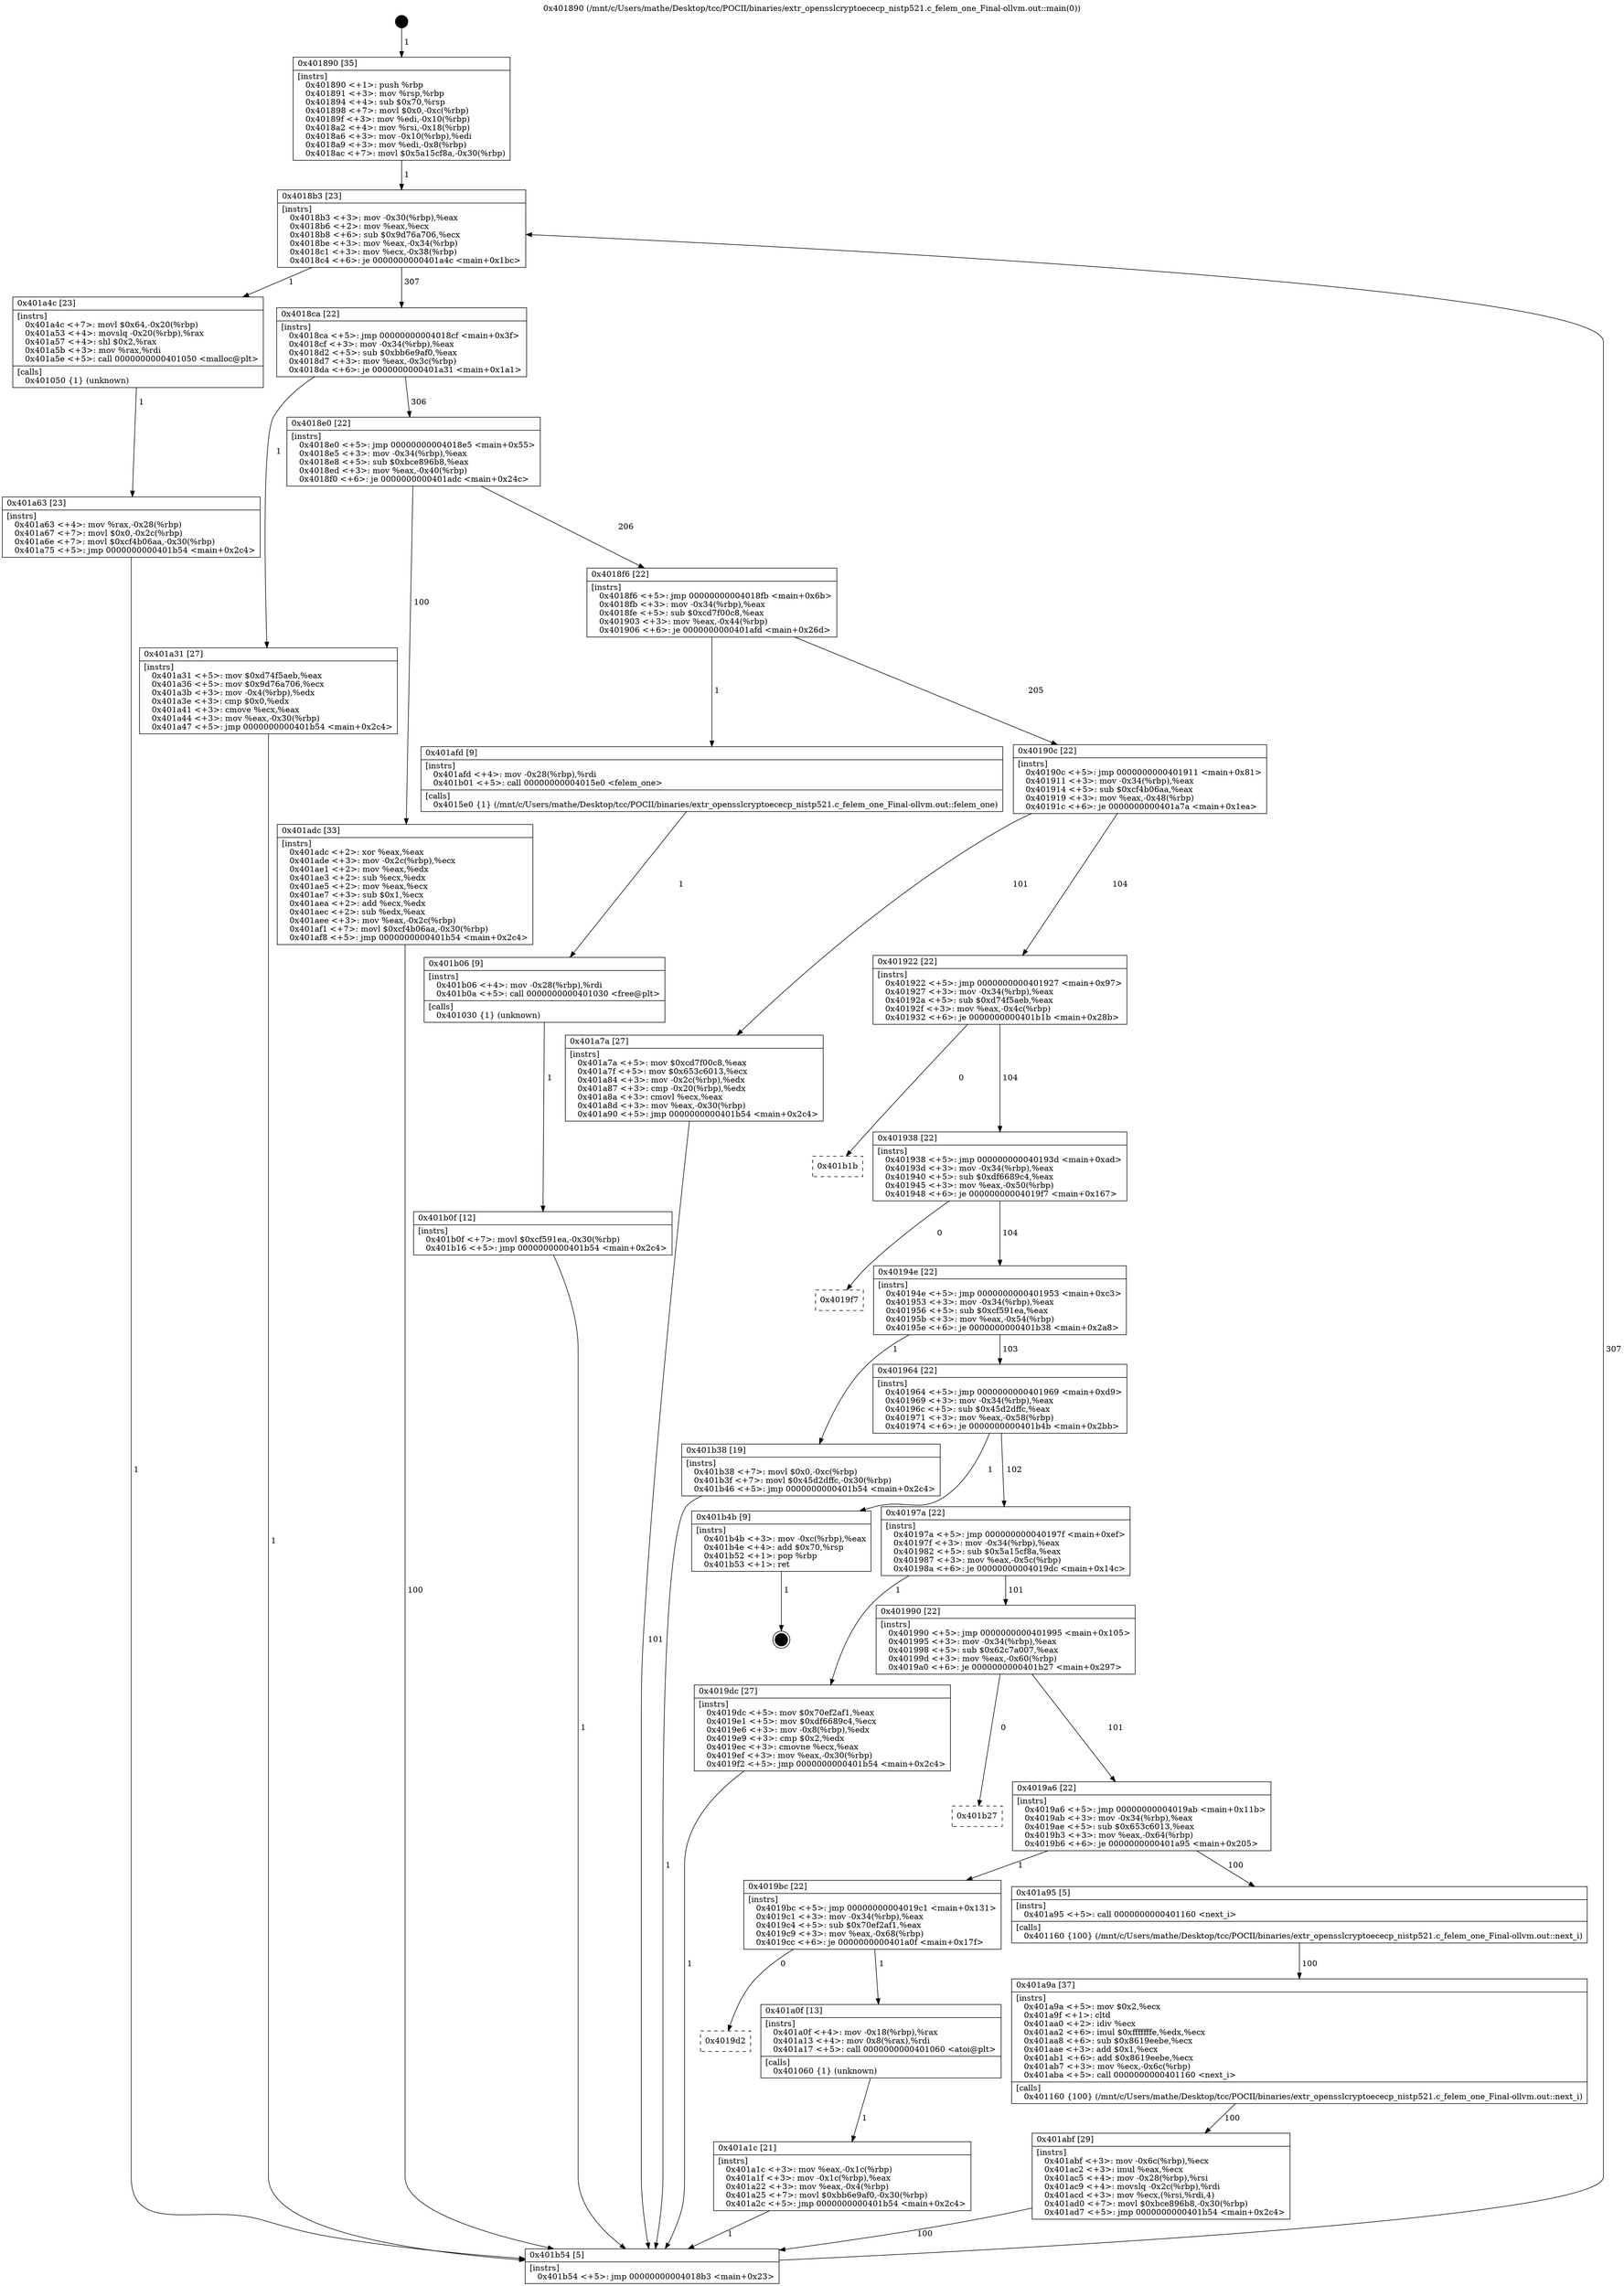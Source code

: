 digraph "0x401890" {
  label = "0x401890 (/mnt/c/Users/mathe/Desktop/tcc/POCII/binaries/extr_opensslcryptoececp_nistp521.c_felem_one_Final-ollvm.out::main(0))"
  labelloc = "t"
  node[shape=record]

  Entry [label="",width=0.3,height=0.3,shape=circle,fillcolor=black,style=filled]
  "0x4018b3" [label="{
     0x4018b3 [23]\l
     | [instrs]\l
     &nbsp;&nbsp;0x4018b3 \<+3\>: mov -0x30(%rbp),%eax\l
     &nbsp;&nbsp;0x4018b6 \<+2\>: mov %eax,%ecx\l
     &nbsp;&nbsp;0x4018b8 \<+6\>: sub $0x9d76a706,%ecx\l
     &nbsp;&nbsp;0x4018be \<+3\>: mov %eax,-0x34(%rbp)\l
     &nbsp;&nbsp;0x4018c1 \<+3\>: mov %ecx,-0x38(%rbp)\l
     &nbsp;&nbsp;0x4018c4 \<+6\>: je 0000000000401a4c \<main+0x1bc\>\l
  }"]
  "0x401a4c" [label="{
     0x401a4c [23]\l
     | [instrs]\l
     &nbsp;&nbsp;0x401a4c \<+7\>: movl $0x64,-0x20(%rbp)\l
     &nbsp;&nbsp;0x401a53 \<+4\>: movslq -0x20(%rbp),%rax\l
     &nbsp;&nbsp;0x401a57 \<+4\>: shl $0x2,%rax\l
     &nbsp;&nbsp;0x401a5b \<+3\>: mov %rax,%rdi\l
     &nbsp;&nbsp;0x401a5e \<+5\>: call 0000000000401050 \<malloc@plt\>\l
     | [calls]\l
     &nbsp;&nbsp;0x401050 \{1\} (unknown)\l
  }"]
  "0x4018ca" [label="{
     0x4018ca [22]\l
     | [instrs]\l
     &nbsp;&nbsp;0x4018ca \<+5\>: jmp 00000000004018cf \<main+0x3f\>\l
     &nbsp;&nbsp;0x4018cf \<+3\>: mov -0x34(%rbp),%eax\l
     &nbsp;&nbsp;0x4018d2 \<+5\>: sub $0xbb6e9af0,%eax\l
     &nbsp;&nbsp;0x4018d7 \<+3\>: mov %eax,-0x3c(%rbp)\l
     &nbsp;&nbsp;0x4018da \<+6\>: je 0000000000401a31 \<main+0x1a1\>\l
  }"]
  Exit [label="",width=0.3,height=0.3,shape=circle,fillcolor=black,style=filled,peripheries=2]
  "0x401a31" [label="{
     0x401a31 [27]\l
     | [instrs]\l
     &nbsp;&nbsp;0x401a31 \<+5\>: mov $0xd74f5aeb,%eax\l
     &nbsp;&nbsp;0x401a36 \<+5\>: mov $0x9d76a706,%ecx\l
     &nbsp;&nbsp;0x401a3b \<+3\>: mov -0x4(%rbp),%edx\l
     &nbsp;&nbsp;0x401a3e \<+3\>: cmp $0x0,%edx\l
     &nbsp;&nbsp;0x401a41 \<+3\>: cmove %ecx,%eax\l
     &nbsp;&nbsp;0x401a44 \<+3\>: mov %eax,-0x30(%rbp)\l
     &nbsp;&nbsp;0x401a47 \<+5\>: jmp 0000000000401b54 \<main+0x2c4\>\l
  }"]
  "0x4018e0" [label="{
     0x4018e0 [22]\l
     | [instrs]\l
     &nbsp;&nbsp;0x4018e0 \<+5\>: jmp 00000000004018e5 \<main+0x55\>\l
     &nbsp;&nbsp;0x4018e5 \<+3\>: mov -0x34(%rbp),%eax\l
     &nbsp;&nbsp;0x4018e8 \<+5\>: sub $0xbce896b8,%eax\l
     &nbsp;&nbsp;0x4018ed \<+3\>: mov %eax,-0x40(%rbp)\l
     &nbsp;&nbsp;0x4018f0 \<+6\>: je 0000000000401adc \<main+0x24c\>\l
  }"]
  "0x401b0f" [label="{
     0x401b0f [12]\l
     | [instrs]\l
     &nbsp;&nbsp;0x401b0f \<+7\>: movl $0xcf591ea,-0x30(%rbp)\l
     &nbsp;&nbsp;0x401b16 \<+5\>: jmp 0000000000401b54 \<main+0x2c4\>\l
  }"]
  "0x401adc" [label="{
     0x401adc [33]\l
     | [instrs]\l
     &nbsp;&nbsp;0x401adc \<+2\>: xor %eax,%eax\l
     &nbsp;&nbsp;0x401ade \<+3\>: mov -0x2c(%rbp),%ecx\l
     &nbsp;&nbsp;0x401ae1 \<+2\>: mov %eax,%edx\l
     &nbsp;&nbsp;0x401ae3 \<+2\>: sub %ecx,%edx\l
     &nbsp;&nbsp;0x401ae5 \<+2\>: mov %eax,%ecx\l
     &nbsp;&nbsp;0x401ae7 \<+3\>: sub $0x1,%ecx\l
     &nbsp;&nbsp;0x401aea \<+2\>: add %ecx,%edx\l
     &nbsp;&nbsp;0x401aec \<+2\>: sub %edx,%eax\l
     &nbsp;&nbsp;0x401aee \<+3\>: mov %eax,-0x2c(%rbp)\l
     &nbsp;&nbsp;0x401af1 \<+7\>: movl $0xcf4b06aa,-0x30(%rbp)\l
     &nbsp;&nbsp;0x401af8 \<+5\>: jmp 0000000000401b54 \<main+0x2c4\>\l
  }"]
  "0x4018f6" [label="{
     0x4018f6 [22]\l
     | [instrs]\l
     &nbsp;&nbsp;0x4018f6 \<+5\>: jmp 00000000004018fb \<main+0x6b\>\l
     &nbsp;&nbsp;0x4018fb \<+3\>: mov -0x34(%rbp),%eax\l
     &nbsp;&nbsp;0x4018fe \<+5\>: sub $0xcd7f00c8,%eax\l
     &nbsp;&nbsp;0x401903 \<+3\>: mov %eax,-0x44(%rbp)\l
     &nbsp;&nbsp;0x401906 \<+6\>: je 0000000000401afd \<main+0x26d\>\l
  }"]
  "0x401b06" [label="{
     0x401b06 [9]\l
     | [instrs]\l
     &nbsp;&nbsp;0x401b06 \<+4\>: mov -0x28(%rbp),%rdi\l
     &nbsp;&nbsp;0x401b0a \<+5\>: call 0000000000401030 \<free@plt\>\l
     | [calls]\l
     &nbsp;&nbsp;0x401030 \{1\} (unknown)\l
  }"]
  "0x401afd" [label="{
     0x401afd [9]\l
     | [instrs]\l
     &nbsp;&nbsp;0x401afd \<+4\>: mov -0x28(%rbp),%rdi\l
     &nbsp;&nbsp;0x401b01 \<+5\>: call 00000000004015e0 \<felem_one\>\l
     | [calls]\l
     &nbsp;&nbsp;0x4015e0 \{1\} (/mnt/c/Users/mathe/Desktop/tcc/POCII/binaries/extr_opensslcryptoececp_nistp521.c_felem_one_Final-ollvm.out::felem_one)\l
  }"]
  "0x40190c" [label="{
     0x40190c [22]\l
     | [instrs]\l
     &nbsp;&nbsp;0x40190c \<+5\>: jmp 0000000000401911 \<main+0x81\>\l
     &nbsp;&nbsp;0x401911 \<+3\>: mov -0x34(%rbp),%eax\l
     &nbsp;&nbsp;0x401914 \<+5\>: sub $0xcf4b06aa,%eax\l
     &nbsp;&nbsp;0x401919 \<+3\>: mov %eax,-0x48(%rbp)\l
     &nbsp;&nbsp;0x40191c \<+6\>: je 0000000000401a7a \<main+0x1ea\>\l
  }"]
  "0x401abf" [label="{
     0x401abf [29]\l
     | [instrs]\l
     &nbsp;&nbsp;0x401abf \<+3\>: mov -0x6c(%rbp),%ecx\l
     &nbsp;&nbsp;0x401ac2 \<+3\>: imul %eax,%ecx\l
     &nbsp;&nbsp;0x401ac5 \<+4\>: mov -0x28(%rbp),%rsi\l
     &nbsp;&nbsp;0x401ac9 \<+4\>: movslq -0x2c(%rbp),%rdi\l
     &nbsp;&nbsp;0x401acd \<+3\>: mov %ecx,(%rsi,%rdi,4)\l
     &nbsp;&nbsp;0x401ad0 \<+7\>: movl $0xbce896b8,-0x30(%rbp)\l
     &nbsp;&nbsp;0x401ad7 \<+5\>: jmp 0000000000401b54 \<main+0x2c4\>\l
  }"]
  "0x401a7a" [label="{
     0x401a7a [27]\l
     | [instrs]\l
     &nbsp;&nbsp;0x401a7a \<+5\>: mov $0xcd7f00c8,%eax\l
     &nbsp;&nbsp;0x401a7f \<+5\>: mov $0x653c6013,%ecx\l
     &nbsp;&nbsp;0x401a84 \<+3\>: mov -0x2c(%rbp),%edx\l
     &nbsp;&nbsp;0x401a87 \<+3\>: cmp -0x20(%rbp),%edx\l
     &nbsp;&nbsp;0x401a8a \<+3\>: cmovl %ecx,%eax\l
     &nbsp;&nbsp;0x401a8d \<+3\>: mov %eax,-0x30(%rbp)\l
     &nbsp;&nbsp;0x401a90 \<+5\>: jmp 0000000000401b54 \<main+0x2c4\>\l
  }"]
  "0x401922" [label="{
     0x401922 [22]\l
     | [instrs]\l
     &nbsp;&nbsp;0x401922 \<+5\>: jmp 0000000000401927 \<main+0x97\>\l
     &nbsp;&nbsp;0x401927 \<+3\>: mov -0x34(%rbp),%eax\l
     &nbsp;&nbsp;0x40192a \<+5\>: sub $0xd74f5aeb,%eax\l
     &nbsp;&nbsp;0x40192f \<+3\>: mov %eax,-0x4c(%rbp)\l
     &nbsp;&nbsp;0x401932 \<+6\>: je 0000000000401b1b \<main+0x28b\>\l
  }"]
  "0x401a9a" [label="{
     0x401a9a [37]\l
     | [instrs]\l
     &nbsp;&nbsp;0x401a9a \<+5\>: mov $0x2,%ecx\l
     &nbsp;&nbsp;0x401a9f \<+1\>: cltd\l
     &nbsp;&nbsp;0x401aa0 \<+2\>: idiv %ecx\l
     &nbsp;&nbsp;0x401aa2 \<+6\>: imul $0xfffffffe,%edx,%ecx\l
     &nbsp;&nbsp;0x401aa8 \<+6\>: sub $0x8619eebe,%ecx\l
     &nbsp;&nbsp;0x401aae \<+3\>: add $0x1,%ecx\l
     &nbsp;&nbsp;0x401ab1 \<+6\>: add $0x8619eebe,%ecx\l
     &nbsp;&nbsp;0x401ab7 \<+3\>: mov %ecx,-0x6c(%rbp)\l
     &nbsp;&nbsp;0x401aba \<+5\>: call 0000000000401160 \<next_i\>\l
     | [calls]\l
     &nbsp;&nbsp;0x401160 \{100\} (/mnt/c/Users/mathe/Desktop/tcc/POCII/binaries/extr_opensslcryptoececp_nistp521.c_felem_one_Final-ollvm.out::next_i)\l
  }"]
  "0x401b1b" [label="{
     0x401b1b\l
  }", style=dashed]
  "0x401938" [label="{
     0x401938 [22]\l
     | [instrs]\l
     &nbsp;&nbsp;0x401938 \<+5\>: jmp 000000000040193d \<main+0xad\>\l
     &nbsp;&nbsp;0x40193d \<+3\>: mov -0x34(%rbp),%eax\l
     &nbsp;&nbsp;0x401940 \<+5\>: sub $0xdf6689c4,%eax\l
     &nbsp;&nbsp;0x401945 \<+3\>: mov %eax,-0x50(%rbp)\l
     &nbsp;&nbsp;0x401948 \<+6\>: je 00000000004019f7 \<main+0x167\>\l
  }"]
  "0x401a63" [label="{
     0x401a63 [23]\l
     | [instrs]\l
     &nbsp;&nbsp;0x401a63 \<+4\>: mov %rax,-0x28(%rbp)\l
     &nbsp;&nbsp;0x401a67 \<+7\>: movl $0x0,-0x2c(%rbp)\l
     &nbsp;&nbsp;0x401a6e \<+7\>: movl $0xcf4b06aa,-0x30(%rbp)\l
     &nbsp;&nbsp;0x401a75 \<+5\>: jmp 0000000000401b54 \<main+0x2c4\>\l
  }"]
  "0x4019f7" [label="{
     0x4019f7\l
  }", style=dashed]
  "0x40194e" [label="{
     0x40194e [22]\l
     | [instrs]\l
     &nbsp;&nbsp;0x40194e \<+5\>: jmp 0000000000401953 \<main+0xc3\>\l
     &nbsp;&nbsp;0x401953 \<+3\>: mov -0x34(%rbp),%eax\l
     &nbsp;&nbsp;0x401956 \<+5\>: sub $0xcf591ea,%eax\l
     &nbsp;&nbsp;0x40195b \<+3\>: mov %eax,-0x54(%rbp)\l
     &nbsp;&nbsp;0x40195e \<+6\>: je 0000000000401b38 \<main+0x2a8\>\l
  }"]
  "0x401a1c" [label="{
     0x401a1c [21]\l
     | [instrs]\l
     &nbsp;&nbsp;0x401a1c \<+3\>: mov %eax,-0x1c(%rbp)\l
     &nbsp;&nbsp;0x401a1f \<+3\>: mov -0x1c(%rbp),%eax\l
     &nbsp;&nbsp;0x401a22 \<+3\>: mov %eax,-0x4(%rbp)\l
     &nbsp;&nbsp;0x401a25 \<+7\>: movl $0xbb6e9af0,-0x30(%rbp)\l
     &nbsp;&nbsp;0x401a2c \<+5\>: jmp 0000000000401b54 \<main+0x2c4\>\l
  }"]
  "0x401b38" [label="{
     0x401b38 [19]\l
     | [instrs]\l
     &nbsp;&nbsp;0x401b38 \<+7\>: movl $0x0,-0xc(%rbp)\l
     &nbsp;&nbsp;0x401b3f \<+7\>: movl $0x45d2dffc,-0x30(%rbp)\l
     &nbsp;&nbsp;0x401b46 \<+5\>: jmp 0000000000401b54 \<main+0x2c4\>\l
  }"]
  "0x401964" [label="{
     0x401964 [22]\l
     | [instrs]\l
     &nbsp;&nbsp;0x401964 \<+5\>: jmp 0000000000401969 \<main+0xd9\>\l
     &nbsp;&nbsp;0x401969 \<+3\>: mov -0x34(%rbp),%eax\l
     &nbsp;&nbsp;0x40196c \<+5\>: sub $0x45d2dffc,%eax\l
     &nbsp;&nbsp;0x401971 \<+3\>: mov %eax,-0x58(%rbp)\l
     &nbsp;&nbsp;0x401974 \<+6\>: je 0000000000401b4b \<main+0x2bb\>\l
  }"]
  "0x4019d2" [label="{
     0x4019d2\l
  }", style=dashed]
  "0x401b4b" [label="{
     0x401b4b [9]\l
     | [instrs]\l
     &nbsp;&nbsp;0x401b4b \<+3\>: mov -0xc(%rbp),%eax\l
     &nbsp;&nbsp;0x401b4e \<+4\>: add $0x70,%rsp\l
     &nbsp;&nbsp;0x401b52 \<+1\>: pop %rbp\l
     &nbsp;&nbsp;0x401b53 \<+1\>: ret\l
  }"]
  "0x40197a" [label="{
     0x40197a [22]\l
     | [instrs]\l
     &nbsp;&nbsp;0x40197a \<+5\>: jmp 000000000040197f \<main+0xef\>\l
     &nbsp;&nbsp;0x40197f \<+3\>: mov -0x34(%rbp),%eax\l
     &nbsp;&nbsp;0x401982 \<+5\>: sub $0x5a15cf8a,%eax\l
     &nbsp;&nbsp;0x401987 \<+3\>: mov %eax,-0x5c(%rbp)\l
     &nbsp;&nbsp;0x40198a \<+6\>: je 00000000004019dc \<main+0x14c\>\l
  }"]
  "0x401a0f" [label="{
     0x401a0f [13]\l
     | [instrs]\l
     &nbsp;&nbsp;0x401a0f \<+4\>: mov -0x18(%rbp),%rax\l
     &nbsp;&nbsp;0x401a13 \<+4\>: mov 0x8(%rax),%rdi\l
     &nbsp;&nbsp;0x401a17 \<+5\>: call 0000000000401060 \<atoi@plt\>\l
     | [calls]\l
     &nbsp;&nbsp;0x401060 \{1\} (unknown)\l
  }"]
  "0x4019dc" [label="{
     0x4019dc [27]\l
     | [instrs]\l
     &nbsp;&nbsp;0x4019dc \<+5\>: mov $0x70ef2af1,%eax\l
     &nbsp;&nbsp;0x4019e1 \<+5\>: mov $0xdf6689c4,%ecx\l
     &nbsp;&nbsp;0x4019e6 \<+3\>: mov -0x8(%rbp),%edx\l
     &nbsp;&nbsp;0x4019e9 \<+3\>: cmp $0x2,%edx\l
     &nbsp;&nbsp;0x4019ec \<+3\>: cmovne %ecx,%eax\l
     &nbsp;&nbsp;0x4019ef \<+3\>: mov %eax,-0x30(%rbp)\l
     &nbsp;&nbsp;0x4019f2 \<+5\>: jmp 0000000000401b54 \<main+0x2c4\>\l
  }"]
  "0x401990" [label="{
     0x401990 [22]\l
     | [instrs]\l
     &nbsp;&nbsp;0x401990 \<+5\>: jmp 0000000000401995 \<main+0x105\>\l
     &nbsp;&nbsp;0x401995 \<+3\>: mov -0x34(%rbp),%eax\l
     &nbsp;&nbsp;0x401998 \<+5\>: sub $0x62c7a007,%eax\l
     &nbsp;&nbsp;0x40199d \<+3\>: mov %eax,-0x60(%rbp)\l
     &nbsp;&nbsp;0x4019a0 \<+6\>: je 0000000000401b27 \<main+0x297\>\l
  }"]
  "0x401b54" [label="{
     0x401b54 [5]\l
     | [instrs]\l
     &nbsp;&nbsp;0x401b54 \<+5\>: jmp 00000000004018b3 \<main+0x23\>\l
  }"]
  "0x401890" [label="{
     0x401890 [35]\l
     | [instrs]\l
     &nbsp;&nbsp;0x401890 \<+1\>: push %rbp\l
     &nbsp;&nbsp;0x401891 \<+3\>: mov %rsp,%rbp\l
     &nbsp;&nbsp;0x401894 \<+4\>: sub $0x70,%rsp\l
     &nbsp;&nbsp;0x401898 \<+7\>: movl $0x0,-0xc(%rbp)\l
     &nbsp;&nbsp;0x40189f \<+3\>: mov %edi,-0x10(%rbp)\l
     &nbsp;&nbsp;0x4018a2 \<+4\>: mov %rsi,-0x18(%rbp)\l
     &nbsp;&nbsp;0x4018a6 \<+3\>: mov -0x10(%rbp),%edi\l
     &nbsp;&nbsp;0x4018a9 \<+3\>: mov %edi,-0x8(%rbp)\l
     &nbsp;&nbsp;0x4018ac \<+7\>: movl $0x5a15cf8a,-0x30(%rbp)\l
  }"]
  "0x4019bc" [label="{
     0x4019bc [22]\l
     | [instrs]\l
     &nbsp;&nbsp;0x4019bc \<+5\>: jmp 00000000004019c1 \<main+0x131\>\l
     &nbsp;&nbsp;0x4019c1 \<+3\>: mov -0x34(%rbp),%eax\l
     &nbsp;&nbsp;0x4019c4 \<+5\>: sub $0x70ef2af1,%eax\l
     &nbsp;&nbsp;0x4019c9 \<+3\>: mov %eax,-0x68(%rbp)\l
     &nbsp;&nbsp;0x4019cc \<+6\>: je 0000000000401a0f \<main+0x17f\>\l
  }"]
  "0x401b27" [label="{
     0x401b27\l
  }", style=dashed]
  "0x4019a6" [label="{
     0x4019a6 [22]\l
     | [instrs]\l
     &nbsp;&nbsp;0x4019a6 \<+5\>: jmp 00000000004019ab \<main+0x11b\>\l
     &nbsp;&nbsp;0x4019ab \<+3\>: mov -0x34(%rbp),%eax\l
     &nbsp;&nbsp;0x4019ae \<+5\>: sub $0x653c6013,%eax\l
     &nbsp;&nbsp;0x4019b3 \<+3\>: mov %eax,-0x64(%rbp)\l
     &nbsp;&nbsp;0x4019b6 \<+6\>: je 0000000000401a95 \<main+0x205\>\l
  }"]
  "0x401a95" [label="{
     0x401a95 [5]\l
     | [instrs]\l
     &nbsp;&nbsp;0x401a95 \<+5\>: call 0000000000401160 \<next_i\>\l
     | [calls]\l
     &nbsp;&nbsp;0x401160 \{100\} (/mnt/c/Users/mathe/Desktop/tcc/POCII/binaries/extr_opensslcryptoececp_nistp521.c_felem_one_Final-ollvm.out::next_i)\l
  }"]
  Entry -> "0x401890" [label=" 1"]
  "0x4018b3" -> "0x401a4c" [label=" 1"]
  "0x4018b3" -> "0x4018ca" [label=" 307"]
  "0x401b4b" -> Exit [label=" 1"]
  "0x4018ca" -> "0x401a31" [label=" 1"]
  "0x4018ca" -> "0x4018e0" [label=" 306"]
  "0x401b38" -> "0x401b54" [label=" 1"]
  "0x4018e0" -> "0x401adc" [label=" 100"]
  "0x4018e0" -> "0x4018f6" [label=" 206"]
  "0x401b0f" -> "0x401b54" [label=" 1"]
  "0x4018f6" -> "0x401afd" [label=" 1"]
  "0x4018f6" -> "0x40190c" [label=" 205"]
  "0x401b06" -> "0x401b0f" [label=" 1"]
  "0x40190c" -> "0x401a7a" [label=" 101"]
  "0x40190c" -> "0x401922" [label=" 104"]
  "0x401afd" -> "0x401b06" [label=" 1"]
  "0x401922" -> "0x401b1b" [label=" 0"]
  "0x401922" -> "0x401938" [label=" 104"]
  "0x401adc" -> "0x401b54" [label=" 100"]
  "0x401938" -> "0x4019f7" [label=" 0"]
  "0x401938" -> "0x40194e" [label=" 104"]
  "0x401abf" -> "0x401b54" [label=" 100"]
  "0x40194e" -> "0x401b38" [label=" 1"]
  "0x40194e" -> "0x401964" [label=" 103"]
  "0x401a9a" -> "0x401abf" [label=" 100"]
  "0x401964" -> "0x401b4b" [label=" 1"]
  "0x401964" -> "0x40197a" [label=" 102"]
  "0x401a95" -> "0x401a9a" [label=" 100"]
  "0x40197a" -> "0x4019dc" [label=" 1"]
  "0x40197a" -> "0x401990" [label=" 101"]
  "0x4019dc" -> "0x401b54" [label=" 1"]
  "0x401890" -> "0x4018b3" [label=" 1"]
  "0x401b54" -> "0x4018b3" [label=" 307"]
  "0x401a7a" -> "0x401b54" [label=" 101"]
  "0x401990" -> "0x401b27" [label=" 0"]
  "0x401990" -> "0x4019a6" [label=" 101"]
  "0x401a4c" -> "0x401a63" [label=" 1"]
  "0x4019a6" -> "0x401a95" [label=" 100"]
  "0x4019a6" -> "0x4019bc" [label=" 1"]
  "0x401a63" -> "0x401b54" [label=" 1"]
  "0x4019bc" -> "0x401a0f" [label=" 1"]
  "0x4019bc" -> "0x4019d2" [label=" 0"]
  "0x401a0f" -> "0x401a1c" [label=" 1"]
  "0x401a1c" -> "0x401b54" [label=" 1"]
  "0x401a31" -> "0x401b54" [label=" 1"]
}
